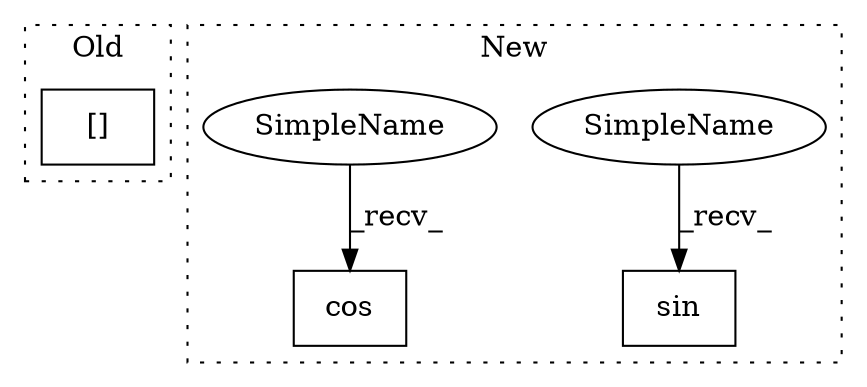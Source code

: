 digraph G {
subgraph cluster0 {
1 [label="[]" a="2" s="2095,2162" l="23,2" shape="box"];
label = "Old";
style="dotted";
}
subgraph cluster1 {
2 [label="cos" a="32" s="1830" l="5" shape="box"];
3 [label="sin" a="32" s="1809" l="5" shape="box"];
4 [label="SimpleName" a="42" s="1803" l="5" shape="ellipse"];
5 [label="SimpleName" a="42" s="1824" l="5" shape="ellipse"];
label = "New";
style="dotted";
}
4 -> 3 [label="_recv_"];
5 -> 2 [label="_recv_"];
}